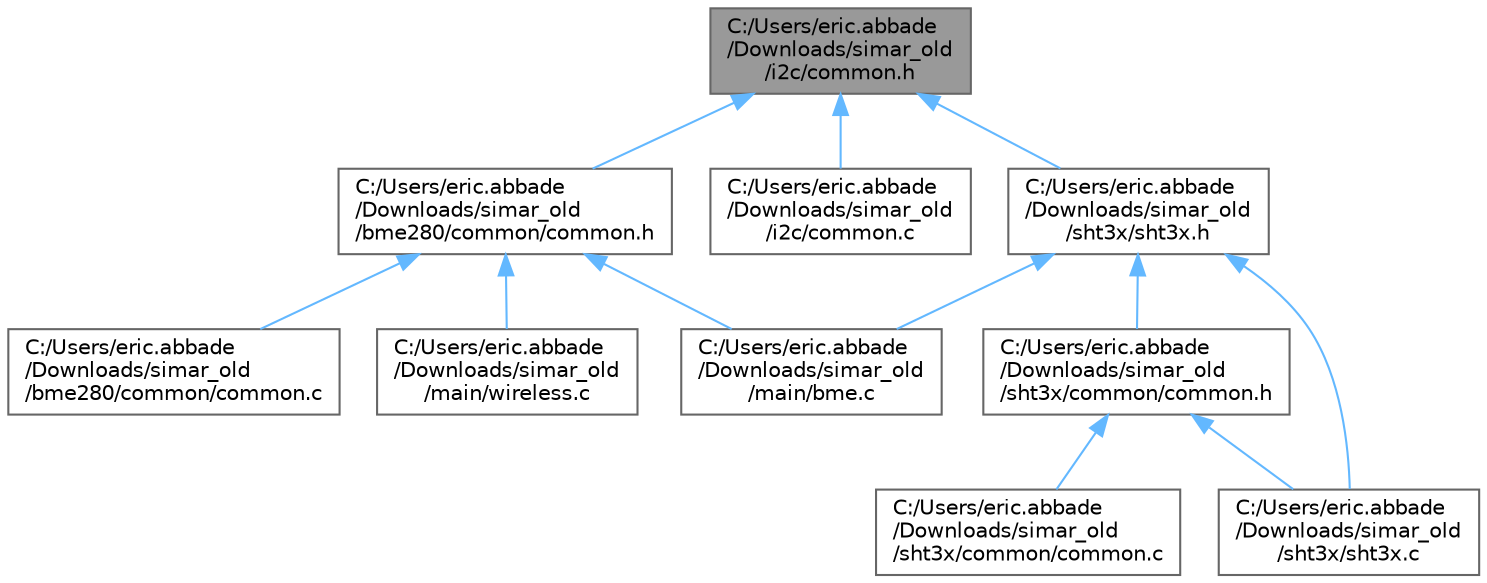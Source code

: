 digraph "C:/Users/eric.abbade/Downloads/simar_old/i2c/common.h"
{
 // LATEX_PDF_SIZE
  bgcolor="transparent";
  edge [fontname=Helvetica,fontsize=10,labelfontname=Helvetica,labelfontsize=10];
  node [fontname=Helvetica,fontsize=10,shape=box,height=0.2,width=0.4];
  Node1 [id="Node000001",label="C:/Users/eric.abbade\l/Downloads/simar_old\l/i2c/common.h",height=0.2,width=0.4,color="gray40", fillcolor="grey60", style="filled", fontcolor="black",tooltip="Common declarations for I2C operations."];
  Node1 -> Node2 [id="edge1_Node000001_Node000002",dir="back",color="steelblue1",style="solid",tooltip=" "];
  Node2 [id="Node000002",label="C:/Users/eric.abbade\l/Downloads/simar_old\l/bme280/common/common.h",height=0.2,width=0.4,color="grey40", fillcolor="white", style="filled",URL="$bme280_2common_2common_8h.html",tooltip="Common declarations for BME280 operation on AM335x."];
  Node2 -> Node3 [id="edge2_Node000002_Node000003",dir="back",color="steelblue1",style="solid",tooltip=" "];
  Node3 [id="Node000003",label="C:/Users/eric.abbade\l/Downloads/simar_old\l/bme280/common/common.c",height=0.2,width=0.4,color="grey40", fillcolor="white", style="filled",URL="$bme280_2common_2common_8c.html",tooltip="Common functions for BMx device operation on AM335x."];
  Node2 -> Node4 [id="edge3_Node000002_Node000004",dir="back",color="steelblue1",style="solid",tooltip=" "];
  Node4 [id="Node000004",label="C:/Users/eric.abbade\l/Downloads/simar_old\l/main/bme.c",height=0.2,width=0.4,color="grey40", fillcolor="white", style="filled",URL="$bme_8c.html",tooltip="Main starting point for BME280 sensor module."];
  Node2 -> Node5 [id="edge4_Node000002_Node000005",dir="back",color="steelblue1",style="solid",tooltip=" "];
  Node5 [id="Node000005",label="C:/Users/eric.abbade\l/Downloads/simar_old\l/main/wireless.c",height=0.2,width=0.4,color="grey40", fillcolor="white", style="filled",URL="$wireless_8c.html",tooltip="Main starting point for wireless SIMAR."];
  Node1 -> Node6 [id="edge5_Node000001_Node000006",dir="back",color="steelblue1",style="solid",tooltip=" "];
  Node6 [id="Node000006",label="C:/Users/eric.abbade\l/Downloads/simar_old\l/i2c/common.c",height=0.2,width=0.4,color="grey40", fillcolor="white", style="filled",URL="$i2c_2common_8c.html",tooltip="Common functions for I2C operations."];
  Node1 -> Node7 [id="edge6_Node000001_Node000007",dir="back",color="steelblue1",style="solid",tooltip=" "];
  Node7 [id="Node000007",label="C:/Users/eric.abbade\l/Downloads/simar_old\l/sht3x/sht3x.h",height=0.2,width=0.4,color="grey40", fillcolor="white", style="filled",URL="$sht3x_8h.html",tooltip="Sensirion SHT driver interface."];
  Node7 -> Node4 [id="edge7_Node000007_Node000004",dir="back",color="steelblue1",style="solid",tooltip=" "];
  Node7 -> Node8 [id="edge8_Node000007_Node000008",dir="back",color="steelblue1",style="solid",tooltip=" "];
  Node8 [id="Node000008",label="C:/Users/eric.abbade\l/Downloads/simar_old\l/sht3x/common/common.h",height=0.2,width=0.4,color="grey40", fillcolor="white", style="filled",URL="$sht3x_2common_2common_8h.html",tooltip=" "];
  Node8 -> Node9 [id="edge9_Node000008_Node000009",dir="back",color="steelblue1",style="solid",tooltip=" "];
  Node9 [id="Node000009",label="C:/Users/eric.abbade\l/Downloads/simar_old\l/sht3x/common/common.c",height=0.2,width=0.4,color="grey40", fillcolor="white", style="filled",URL="$sht3x_2common_2common_8c.html",tooltip=" "];
  Node8 -> Node10 [id="edge10_Node000008_Node000010",dir="back",color="steelblue1",style="solid",tooltip=" "];
  Node10 [id="Node000010",label="C:/Users/eric.abbade\l/Downloads/simar_old\l/sht3x/sht3x.c",height=0.2,width=0.4,color="grey40", fillcolor="white", style="filled",URL="$sht3x_8c.html",tooltip="Sensirion SHT3x driver implementation."];
  Node7 -> Node10 [id="edge11_Node000007_Node000010",dir="back",color="steelblue1",style="solid",tooltip=" "];
}
